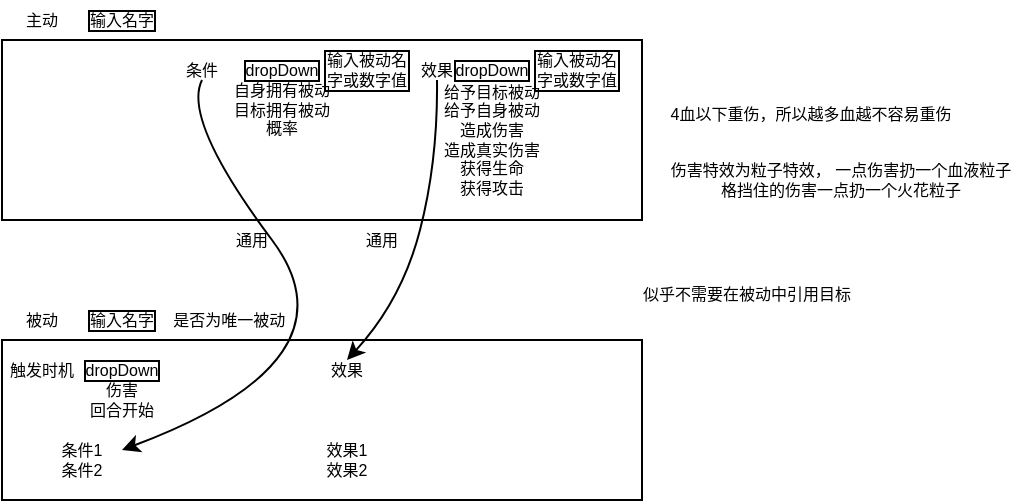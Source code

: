 <mxfile version="12.7.8" type="device"><diagram id="ERmdnXfw4FSJjOAFOIcJ" name="Page-1"><mxGraphModel dx="981" dy="583" grid="1" gridSize="10" guides="1" tooltips="1" connect="1" arrows="1" fold="1" page="1" pageScale="1" pageWidth="850" pageHeight="1100" math="0" shadow="0"><root><mxCell id="0"/><mxCell id="1" parent="0"/><mxCell id="nITK6FYET3wzOXGWQagu-4" value="" style="rounded=0;whiteSpace=wrap;html=1;fontSize=8;" parent="1" vertex="1"><mxGeometry x="160" y="370" width="320" height="80" as="geometry"/></mxCell><mxCell id="nITK6FYET3wzOXGWQagu-3" value="触发时机" style="text;html=1;strokeColor=none;fillColor=none;align=center;verticalAlign=middle;whiteSpace=wrap;rounded=0;fontSize=8;" parent="1" vertex="1"><mxGeometry x="160" y="380" width="40" height="10" as="geometry"/></mxCell><mxCell id="nITK6FYET3wzOXGWQagu-6" value="效果" style="text;html=1;strokeColor=none;fillColor=none;align=center;verticalAlign=middle;whiteSpace=wrap;rounded=0;fontSize=8;" parent="1" vertex="1"><mxGeometry x="320" y="380" width="25" height="10" as="geometry"/></mxCell><mxCell id="nITK6FYET3wzOXGWQagu-7" value="dropDown" style="text;html=1;strokeColor=none;fillColor=none;align=center;verticalAlign=middle;whiteSpace=wrap;rounded=0;fontSize=8;labelBorderColor=#000000;" parent="1" vertex="1"><mxGeometry x="200" y="380" width="40" height="10" as="geometry"/></mxCell><mxCell id="nITK6FYET3wzOXGWQagu-10" value="条件1&lt;br&gt;条件2" style="text;html=1;strokeColor=none;fillColor=none;align=center;verticalAlign=middle;whiteSpace=wrap;rounded=0;fontSize=8;" parent="1" vertex="1"><mxGeometry x="180" y="420" width="40" height="20" as="geometry"/></mxCell><mxCell id="nITK6FYET3wzOXGWQagu-12" value="" style="rounded=0;whiteSpace=wrap;html=1;fontSize=8;" parent="1" vertex="1"><mxGeometry x="160" y="220" width="320" height="90" as="geometry"/></mxCell><mxCell id="nITK6FYET3wzOXGWQagu-14" value="效果" style="text;html=1;strokeColor=none;fillColor=none;align=center;verticalAlign=middle;whiteSpace=wrap;rounded=0;fontSize=8;" parent="1" vertex="1"><mxGeometry x="365" y="230" width="25" height="10" as="geometry"/></mxCell><mxCell id="nITK6FYET3wzOXGWQagu-16" value="dropDown" style="text;html=1;strokeColor=none;fillColor=none;align=center;verticalAlign=middle;whiteSpace=wrap;rounded=0;fontSize=8;labelBorderColor=#000000;" parent="1" vertex="1"><mxGeometry x="385" y="230" width="40" height="10" as="geometry"/></mxCell><mxCell id="nITK6FYET3wzOXGWQagu-17" value="条件" style="text;html=1;strokeColor=none;fillColor=none;align=center;verticalAlign=middle;whiteSpace=wrap;rounded=0;fontSize=8;" parent="1" vertex="1"><mxGeometry x="240" y="230" width="40" height="10" as="geometry"/></mxCell><mxCell id="nITK6FYET3wzOXGWQagu-18" value="dropDown" style="text;html=1;strokeColor=none;fillColor=none;align=center;verticalAlign=middle;whiteSpace=wrap;rounded=0;fontSize=8;labelBorderColor=#000000;" parent="1" vertex="1"><mxGeometry x="280" y="230" width="40" height="10" as="geometry"/></mxCell><mxCell id="nITK6FYET3wzOXGWQagu-19" value="被动" style="text;html=1;strokeColor=none;fillColor=none;align=center;verticalAlign=middle;whiteSpace=wrap;rounded=0;fontSize=8;" parent="1" vertex="1"><mxGeometry x="160" y="350" width="40" height="20" as="geometry"/></mxCell><mxCell id="nITK6FYET3wzOXGWQagu-20" value="主动" style="text;html=1;strokeColor=none;fillColor=none;align=center;verticalAlign=middle;whiteSpace=wrap;rounded=0;fontSize=8;" parent="1" vertex="1"><mxGeometry x="160" y="200" width="40" height="20" as="geometry"/></mxCell><mxCell id="nITK6FYET3wzOXGWQagu-21" value="输入名字" style="text;html=1;strokeColor=none;fillColor=none;align=center;verticalAlign=middle;whiteSpace=wrap;rounded=0;fontSize=8;labelBorderColor=#000000;" parent="1" vertex="1"><mxGeometry x="200" y="205" width="40" height="10" as="geometry"/></mxCell><mxCell id="nITK6FYET3wzOXGWQagu-23" value="输入名字" style="text;html=1;strokeColor=none;fillColor=none;align=center;verticalAlign=middle;whiteSpace=wrap;rounded=0;fontSize=8;labelBorderColor=#000000;" parent="1" vertex="1"><mxGeometry x="200" y="355" width="40" height="10" as="geometry"/></mxCell><mxCell id="nITK6FYET3wzOXGWQagu-25" value="输入被动名字或数字值" style="text;html=1;strokeColor=none;fillColor=none;align=center;verticalAlign=middle;whiteSpace=wrap;rounded=0;fontSize=8;labelBorderColor=#000000;" parent="1" vertex="1"><mxGeometry x="320" y="230" width="45" height="10" as="geometry"/></mxCell><mxCell id="nITK6FYET3wzOXGWQagu-26" value="输入被动名字或数字值" style="text;html=1;strokeColor=none;fillColor=none;align=center;verticalAlign=middle;whiteSpace=wrap;rounded=0;fontSize=8;labelBorderColor=#000000;" parent="1" vertex="1"><mxGeometry x="425" y="230" width="45" height="10" as="geometry"/></mxCell><mxCell id="nITK6FYET3wzOXGWQagu-27" value="自身拥有被动&lt;br&gt;目标拥有被动&lt;br&gt;概率&lt;br&gt;" style="text;html=1;strokeColor=none;fillColor=none;align=center;verticalAlign=middle;whiteSpace=wrap;rounded=0;fontSize=8;" parent="1" vertex="1"><mxGeometry x="265" y="240" width="70" height="30" as="geometry"/></mxCell><mxCell id="nITK6FYET3wzOXGWQagu-28" value="" style="curved=1;endArrow=classic;html=1;fontSize=8;exitX=0.5;exitY=1;exitDx=0;exitDy=0;entryX=1;entryY=0.25;entryDx=0;entryDy=0;" parent="1" source="nITK6FYET3wzOXGWQagu-17" target="nITK6FYET3wzOXGWQagu-10" edge="1"><mxGeometry width="50" height="50" relative="1" as="geometry"><mxPoint x="290" y="360" as="sourcePoint"/><mxPoint x="340" y="310" as="targetPoint"/><Array as="points"><mxPoint x="250" y="260"/><mxPoint x="340" y="380"/></Array></mxGeometry></mxCell><mxCell id="nITK6FYET3wzOXGWQagu-29" value="" style="curved=1;endArrow=classic;html=1;fontSize=8;exitX=0.5;exitY=1;exitDx=0;exitDy=0;entryX=0.5;entryY=0;entryDx=0;entryDy=0;" parent="1" source="nITK6FYET3wzOXGWQagu-14" target="nITK6FYET3wzOXGWQagu-6" edge="1"><mxGeometry width="50" height="50" relative="1" as="geometry"><mxPoint x="270" y="250" as="sourcePoint"/><mxPoint x="270" y="390" as="targetPoint"/><Array as="points"><mxPoint x="378" y="280"/><mxPoint x="360" y="350"/></Array></mxGeometry></mxCell><mxCell id="nITK6FYET3wzOXGWQagu-30" value="通用" style="text;html=1;strokeColor=none;fillColor=none;align=center;verticalAlign=middle;whiteSpace=wrap;rounded=0;fontSize=8;" parent="1" vertex="1"><mxGeometry x="265" y="310" width="40" height="20" as="geometry"/></mxCell><mxCell id="nITK6FYET3wzOXGWQagu-31" value="通用" style="text;html=1;strokeColor=none;fillColor=none;align=center;verticalAlign=middle;whiteSpace=wrap;rounded=0;fontSize=8;" parent="1" vertex="1"><mxGeometry x="330" y="310" width="40" height="20" as="geometry"/></mxCell><mxCell id="nITK6FYET3wzOXGWQagu-32" value="&amp;nbsp;是否为唯一被动" style="text;html=1;strokeColor=none;fillColor=none;align=center;verticalAlign=middle;whiteSpace=wrap;rounded=0;fontSize=8;" parent="1" vertex="1"><mxGeometry x="240" y="355" width="65" height="10" as="geometry"/></mxCell><mxCell id="nITK6FYET3wzOXGWQagu-33" value="伤害&lt;br&gt;回合开始&lt;br&gt;" style="text;html=1;strokeColor=none;fillColor=none;align=center;verticalAlign=middle;whiteSpace=wrap;rounded=0;fontSize=8;" parent="1" vertex="1"><mxGeometry x="185" y="390" width="70" height="20" as="geometry"/></mxCell><mxCell id="nITK6FYET3wzOXGWQagu-34" value="给予目标被动&lt;br&gt;给予自身被动&lt;br&gt;造成伤害&lt;br&gt;造成真实伤害&lt;br&gt;获得生命&lt;br&gt;获得攻击" style="text;html=1;strokeColor=none;fillColor=none;align=center;verticalAlign=middle;whiteSpace=wrap;rounded=0;fontSize=8;" parent="1" vertex="1"><mxGeometry x="370" y="240" width="70" height="60" as="geometry"/></mxCell><mxCell id="nITK6FYET3wzOXGWQagu-38" value="效果1&lt;br&gt;效果2" style="text;html=1;strokeColor=none;fillColor=none;align=center;verticalAlign=middle;whiteSpace=wrap;rounded=0;fontSize=8;" parent="1" vertex="1"><mxGeometry x="320" y="420" width="25" height="20" as="geometry"/></mxCell><mxCell id="nITK6FYET3wzOXGWQagu-39" value="似乎不需要在被动中引用目标" style="text;html=1;align=center;verticalAlign=middle;resizable=0;points=[];autosize=1;fontSize=8;" parent="1" vertex="1"><mxGeometry x="472" y="337" width="120" height="20" as="geometry"/></mxCell><mxCell id="nITK6FYET3wzOXGWQagu-40" value="4血以下重伤，所以越多血越不容易重伤" style="text;html=1;align=center;verticalAlign=middle;resizable=0;points=[];autosize=1;fontSize=8;" parent="1" vertex="1"><mxGeometry x="484" y="247" width="160" height="20" as="geometry"/></mxCell><mxCell id="nITK6FYET3wzOXGWQagu-42" value="伤害特效为粒子特效， 一点伤害扔一个血液粒子&lt;br&gt;格挡住的伤害一点扔一个火花粒子" style="text;html=1;align=center;verticalAlign=middle;resizable=0;points=[];autosize=1;fontSize=8;" parent="1" vertex="1"><mxGeometry x="484" y="275" width="190" height="30" as="geometry"/></mxCell></root></mxGraphModel></diagram></mxfile>